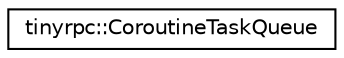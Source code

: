 digraph "类继承关系图"
{
 // LATEX_PDF_SIZE
  edge [fontname="Helvetica",fontsize="10",labelfontname="Helvetica",labelfontsize="10"];
  node [fontname="Helvetica",fontsize="10",shape=record];
  rankdir="LR";
  Node0 [label="tinyrpc::CoroutineTaskQueue",height=0.2,width=0.4,color="black", fillcolor="white", style="filled",URL="$classtinyrpc_1_1CoroutineTaskQueue.html",tooltip=" "];
}
